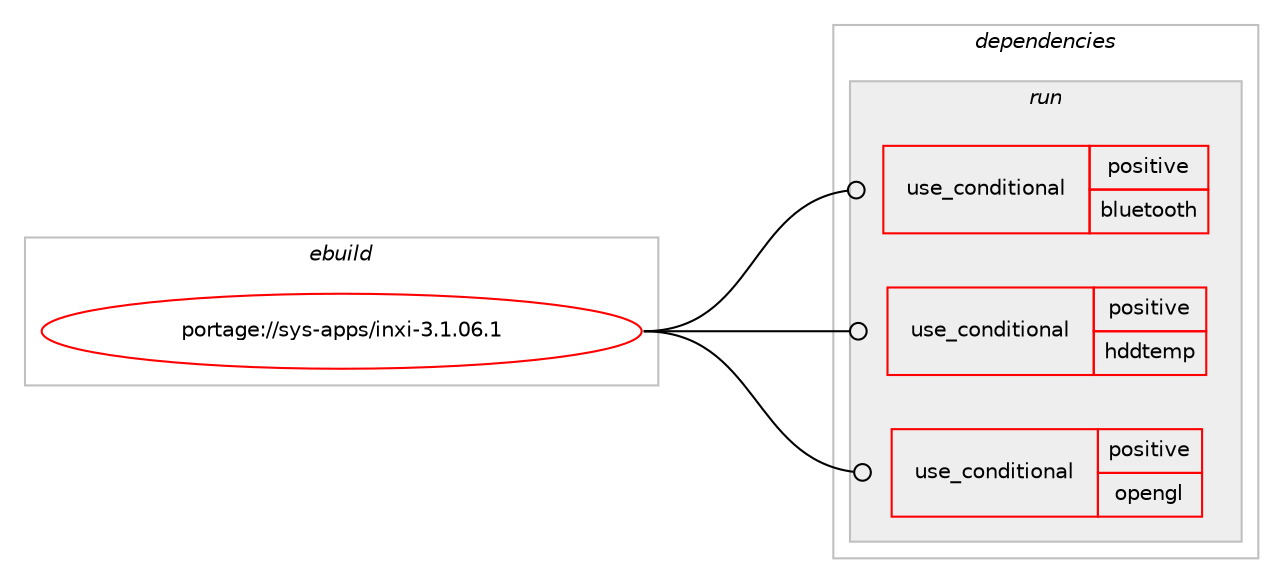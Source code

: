 digraph prolog {

# *************
# Graph options
# *************

newrank=true;
concentrate=true;
compound=true;
graph [rankdir=LR,fontname=Helvetica,fontsize=10,ranksep=1.5];#, ranksep=2.5, nodesep=0.2];
edge  [arrowhead=vee];
node  [fontname=Helvetica,fontsize=10];

# **********
# The ebuild
# **********

subgraph cluster_leftcol {
color=gray;
rank=same;
label=<<i>ebuild</i>>;
id [label="portage://sys-apps/inxi-3.1.06.1", color=red, width=4, href="../sys-apps/inxi-3.1.06.1.svg"];
}

# ****************
# The dependencies
# ****************

subgraph cluster_midcol {
color=gray;
label=<<i>dependencies</i>>;
subgraph cluster_compile {
fillcolor="#eeeeee";
style=filled;
label=<<i>compile</i>>;
}
subgraph cluster_compileandrun {
fillcolor="#eeeeee";
style=filled;
label=<<i>compile and run</i>>;
}
subgraph cluster_run {
fillcolor="#eeeeee";
style=filled;
label=<<i>run</i>>;
subgraph cond436 {
dependency819 [label=<<TABLE BORDER="0" CELLBORDER="1" CELLSPACING="0" CELLPADDING="4"><TR><TD ROWSPAN="3" CELLPADDING="10">use_conditional</TD></TR><TR><TD>positive</TD></TR><TR><TD>bluetooth</TD></TR></TABLE>>, shape=none, color=red];
# *** BEGIN UNKNOWN DEPENDENCY TYPE (TODO) ***
# dependency819 -> package_dependency(portage://sys-apps/inxi-3.1.06.1,run,no,net-wireless,bluez,none,[,,],[],[])
# *** END UNKNOWN DEPENDENCY TYPE (TODO) ***

}
id:e -> dependency819:w [weight=20,style="solid",arrowhead="odot"];
subgraph cond437 {
dependency820 [label=<<TABLE BORDER="0" CELLBORDER="1" CELLSPACING="0" CELLPADDING="4"><TR><TD ROWSPAN="3" CELLPADDING="10">use_conditional</TD></TR><TR><TD>positive</TD></TR><TR><TD>hddtemp</TD></TR></TABLE>>, shape=none, color=red];
# *** BEGIN UNKNOWN DEPENDENCY TYPE (TODO) ***
# dependency820 -> package_dependency(portage://sys-apps/inxi-3.1.06.1,run,no,app-admin,hddtemp,none,[,,],[],[])
# *** END UNKNOWN DEPENDENCY TYPE (TODO) ***

}
id:e -> dependency820:w [weight=20,style="solid",arrowhead="odot"];
subgraph cond438 {
dependency821 [label=<<TABLE BORDER="0" CELLBORDER="1" CELLSPACING="0" CELLPADDING="4"><TR><TD ROWSPAN="3" CELLPADDING="10">use_conditional</TD></TR><TR><TD>positive</TD></TR><TR><TD>opengl</TD></TR></TABLE>>, shape=none, color=red];
# *** BEGIN UNKNOWN DEPENDENCY TYPE (TODO) ***
# dependency821 -> package_dependency(portage://sys-apps/inxi-3.1.06.1,run,no,x11-apps,mesa-progs,none,[,,],[],[])
# *** END UNKNOWN DEPENDENCY TYPE (TODO) ***

}
id:e -> dependency821:w [weight=20,style="solid",arrowhead="odot"];
# *** BEGIN UNKNOWN DEPENDENCY TYPE (TODO) ***
# id -> package_dependency(portage://sys-apps/inxi-3.1.06.1,run,no,dev-lang,perl,none,[,,],[],[])
# *** END UNKNOWN DEPENDENCY TYPE (TODO) ***

# *** BEGIN UNKNOWN DEPENDENCY TYPE (TODO) ***
# id -> package_dependency(portage://sys-apps/inxi-3.1.06.1,run,no,sys-apps,pciutils,none,[,,],[],[])
# *** END UNKNOWN DEPENDENCY TYPE (TODO) ***

# *** BEGIN UNKNOWN DEPENDENCY TYPE (TODO) ***
# id -> package_dependency(portage://sys-apps/inxi-3.1.06.1,run,no,sys-apps,usbutils,none,[,,],[],[])
# *** END UNKNOWN DEPENDENCY TYPE (TODO) ***

}
}

# **************
# The candidates
# **************

subgraph cluster_choices {
rank=same;
color=gray;
label=<<i>candidates</i>>;

}

}
